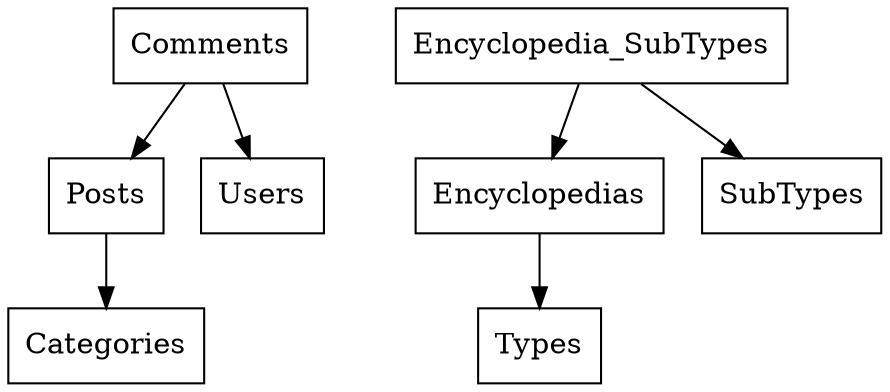 // Generated by Mocodo 4.2.8

digraph {
  node [shape=box]
  "Posts" -> "Categories"
  "Encyclopedia_SubTypes" -> "Encyclopedias"
  "Comments" -> "Posts"
  "Encyclopedia_SubTypes" -> "SubTypes"
  "Encyclopedias" -> "Types"
  "Comments" -> "Users"
}
